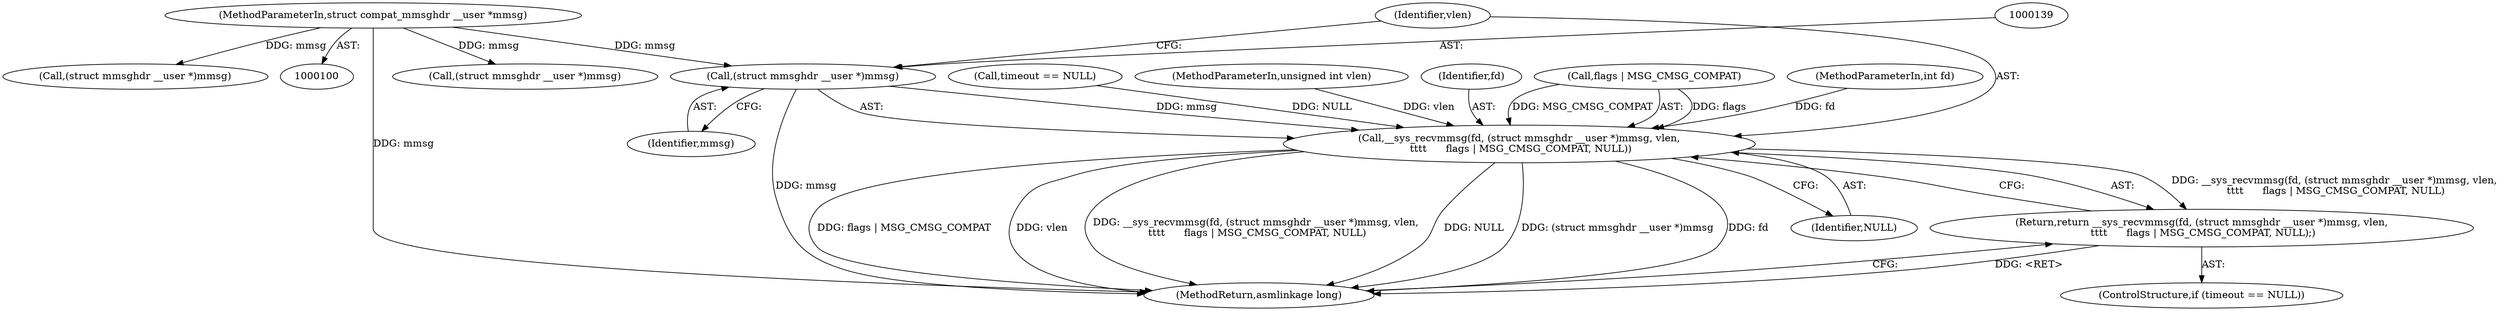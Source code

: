 digraph "0_linux_2def2ef2ae5f3990aabdbe8a755911902707d268@pointer" {
"1000138" [label="(Call,(struct mmsghdr __user *)mmsg)"];
"1000102" [label="(MethodParameterIn,struct compat_mmsghdr __user *mmsg)"];
"1000136" [label="(Call,__sys_recvmmsg(fd, (struct mmsghdr __user *)mmsg, vlen,\n \t\t\t\t      flags | MSG_CMSG_COMPAT, NULL))"];
"1000135" [label="(Return,return __sys_recvmmsg(fd, (struct mmsghdr __user *)mmsg, vlen,\n \t\t\t\t      flags | MSG_CMSG_COMPAT, NULL);)"];
"1000102" [label="(MethodParameterIn,struct compat_mmsghdr __user *mmsg)"];
"1000132" [label="(Call,timeout == NULL)"];
"1000182" [label="(MethodReturn,asmlinkage long)"];
"1000135" [label="(Return,return __sys_recvmmsg(fd, (struct mmsghdr __user *)mmsg, vlen,\n \t\t\t\t      flags | MSG_CMSG_COMPAT, NULL);)"];
"1000103" [label="(MethodParameterIn,unsigned int vlen)"];
"1000137" [label="(Identifier,fd)"];
"1000121" [label="(Call,(struct mmsghdr __user *)mmsg)"];
"1000140" [label="(Identifier,mmsg)"];
"1000158" [label="(Call,(struct mmsghdr __user *)mmsg)"];
"1000142" [label="(Call,flags | MSG_CMSG_COMPAT)"];
"1000101" [label="(MethodParameterIn,int fd)"];
"1000131" [label="(ControlStructure,if (timeout == NULL))"];
"1000145" [label="(Identifier,NULL)"];
"1000141" [label="(Identifier,vlen)"];
"1000138" [label="(Call,(struct mmsghdr __user *)mmsg)"];
"1000136" [label="(Call,__sys_recvmmsg(fd, (struct mmsghdr __user *)mmsg, vlen,\n \t\t\t\t      flags | MSG_CMSG_COMPAT, NULL))"];
"1000138" -> "1000136"  [label="AST: "];
"1000138" -> "1000140"  [label="CFG: "];
"1000139" -> "1000138"  [label="AST: "];
"1000140" -> "1000138"  [label="AST: "];
"1000141" -> "1000138"  [label="CFG: "];
"1000138" -> "1000182"  [label="DDG: mmsg"];
"1000138" -> "1000136"  [label="DDG: mmsg"];
"1000102" -> "1000138"  [label="DDG: mmsg"];
"1000102" -> "1000100"  [label="AST: "];
"1000102" -> "1000182"  [label="DDG: mmsg"];
"1000102" -> "1000121"  [label="DDG: mmsg"];
"1000102" -> "1000158"  [label="DDG: mmsg"];
"1000136" -> "1000135"  [label="AST: "];
"1000136" -> "1000145"  [label="CFG: "];
"1000137" -> "1000136"  [label="AST: "];
"1000141" -> "1000136"  [label="AST: "];
"1000142" -> "1000136"  [label="AST: "];
"1000145" -> "1000136"  [label="AST: "];
"1000135" -> "1000136"  [label="CFG: "];
"1000136" -> "1000182"  [label="DDG: flags | MSG_CMSG_COMPAT"];
"1000136" -> "1000182"  [label="DDG: vlen"];
"1000136" -> "1000182"  [label="DDG: __sys_recvmmsg(fd, (struct mmsghdr __user *)mmsg, vlen,\n \t\t\t\t      flags | MSG_CMSG_COMPAT, NULL)"];
"1000136" -> "1000182"  [label="DDG: NULL"];
"1000136" -> "1000182"  [label="DDG: (struct mmsghdr __user *)mmsg"];
"1000136" -> "1000182"  [label="DDG: fd"];
"1000136" -> "1000135"  [label="DDG: __sys_recvmmsg(fd, (struct mmsghdr __user *)mmsg, vlen,\n \t\t\t\t      flags | MSG_CMSG_COMPAT, NULL)"];
"1000101" -> "1000136"  [label="DDG: fd"];
"1000103" -> "1000136"  [label="DDG: vlen"];
"1000142" -> "1000136"  [label="DDG: flags"];
"1000142" -> "1000136"  [label="DDG: MSG_CMSG_COMPAT"];
"1000132" -> "1000136"  [label="DDG: NULL"];
"1000135" -> "1000131"  [label="AST: "];
"1000182" -> "1000135"  [label="CFG: "];
"1000135" -> "1000182"  [label="DDG: <RET>"];
}
